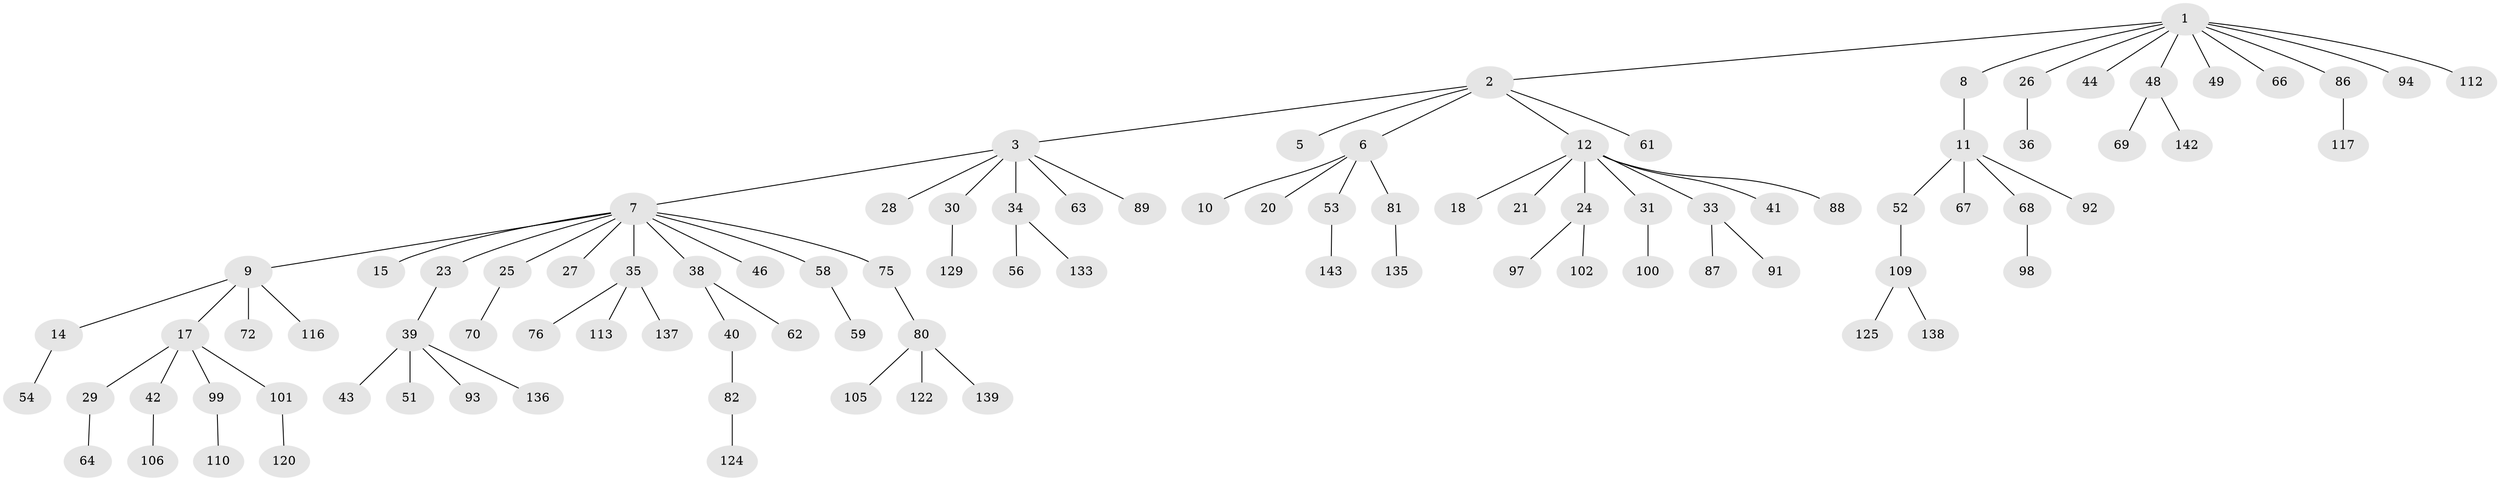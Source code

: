 // original degree distribution, {4: 0.0821917808219178, 7: 0.02054794520547945, 5: 0.02054794520547945, 8: 0.00684931506849315, 1: 0.5205479452054794, 6: 0.00684931506849315, 3: 0.1095890410958904, 2: 0.2328767123287671}
// Generated by graph-tools (version 1.1) at 2025/42/03/06/25 10:42:03]
// undirected, 97 vertices, 96 edges
graph export_dot {
graph [start="1"]
  node [color=gray90,style=filled];
  1 [super="+4"];
  2 [super="+79"];
  3 [super="+22"];
  5;
  6 [super="+19"];
  7 [super="+16"];
  8 [super="+65"];
  9 [super="+32"];
  10;
  11 [super="+50"];
  12 [super="+13"];
  14 [super="+90"];
  15;
  17 [super="+45"];
  18;
  20;
  21 [super="+104"];
  23 [super="+47"];
  24 [super="+83"];
  25 [super="+130"];
  26;
  27 [super="+77"];
  28 [super="+119"];
  29 [super="+37"];
  30;
  31 [super="+78"];
  33 [super="+103"];
  34 [super="+132"];
  35 [super="+57"];
  36 [super="+126"];
  38 [super="+145"];
  39 [super="+127"];
  40 [super="+95"];
  41 [super="+114"];
  42;
  43 [super="+111"];
  44 [super="+73"];
  46 [super="+85"];
  48 [super="+55"];
  49;
  51 [super="+123"];
  52;
  53 [super="+107"];
  54;
  56;
  58;
  59 [super="+60"];
  61;
  62;
  63;
  64 [super="+74"];
  66 [super="+134"];
  67;
  68 [super="+71"];
  69;
  70 [super="+108"];
  72 [super="+96"];
  75 [super="+146"];
  76;
  80 [super="+84"];
  81 [super="+128"];
  82;
  86;
  87;
  88 [super="+118"];
  89;
  91;
  92;
  93;
  94;
  97;
  98;
  99 [super="+140"];
  100;
  101 [super="+141"];
  102 [super="+144"];
  105 [super="+121"];
  106;
  109 [super="+115"];
  110;
  112;
  113;
  116;
  117;
  120;
  122 [super="+131"];
  124;
  125;
  129;
  133;
  135;
  136;
  137;
  138;
  139;
  142;
  143;
  1 -- 2;
  1 -- 48;
  1 -- 94;
  1 -- 66;
  1 -- 8;
  1 -- 44;
  1 -- 112;
  1 -- 49;
  1 -- 86;
  1 -- 26;
  2 -- 3;
  2 -- 5;
  2 -- 6;
  2 -- 12;
  2 -- 61;
  3 -- 7;
  3 -- 34;
  3 -- 89;
  3 -- 28;
  3 -- 30;
  3 -- 63;
  6 -- 10;
  6 -- 81;
  6 -- 20;
  6 -- 53;
  7 -- 9;
  7 -- 15;
  7 -- 35;
  7 -- 46;
  7 -- 23;
  7 -- 38;
  7 -- 27;
  7 -- 25;
  7 -- 58;
  7 -- 75;
  8 -- 11;
  9 -- 14;
  9 -- 17;
  9 -- 72;
  9 -- 116;
  11 -- 67;
  11 -- 92;
  11 -- 52;
  11 -- 68;
  12 -- 18;
  12 -- 24;
  12 -- 31;
  12 -- 41;
  12 -- 88;
  12 -- 33;
  12 -- 21;
  14 -- 54;
  17 -- 29;
  17 -- 42;
  17 -- 99;
  17 -- 101;
  23 -- 39;
  24 -- 97;
  24 -- 102;
  25 -- 70;
  26 -- 36;
  29 -- 64;
  30 -- 129;
  31 -- 100;
  33 -- 87;
  33 -- 91;
  34 -- 56;
  34 -- 133;
  35 -- 76;
  35 -- 137;
  35 -- 113;
  38 -- 40;
  38 -- 62;
  39 -- 43;
  39 -- 51;
  39 -- 93;
  39 -- 136;
  40 -- 82;
  42 -- 106;
  48 -- 69;
  48 -- 142;
  52 -- 109;
  53 -- 143;
  58 -- 59;
  68 -- 98;
  75 -- 80;
  80 -- 105;
  80 -- 122;
  80 -- 139;
  81 -- 135;
  82 -- 124;
  86 -- 117;
  99 -- 110;
  101 -- 120;
  109 -- 125;
  109 -- 138;
}

